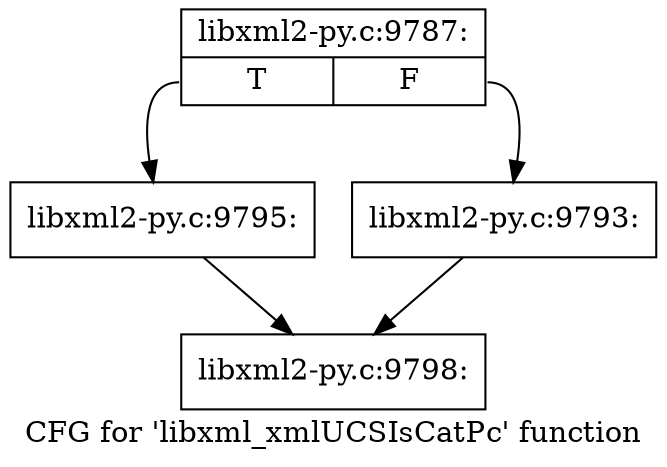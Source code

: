 digraph "CFG for 'libxml_xmlUCSIsCatPc' function" {
	label="CFG for 'libxml_xmlUCSIsCatPc' function";

	Node0x407da00 [shape=record,label="{libxml2-py.c:9787:|{<s0>T|<s1>F}}"];
	Node0x407da00:s0 -> Node0x4080840;
	Node0x407da00:s1 -> Node0x40807f0;
	Node0x40807f0 [shape=record,label="{libxml2-py.c:9793:}"];
	Node0x40807f0 -> Node0x407dde0;
	Node0x4080840 [shape=record,label="{libxml2-py.c:9795:}"];
	Node0x4080840 -> Node0x407dde0;
	Node0x407dde0 [shape=record,label="{libxml2-py.c:9798:}"];
}
